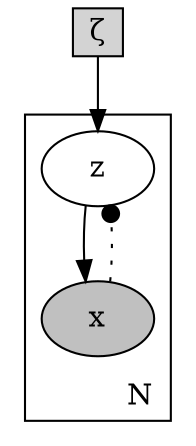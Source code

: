 digraph {
	subgraph cluster_N {
    rankdir=TB;
		label=N; labeljust=r; labelloc=b;
        z -> x;
		z [label="z" fillcolor=white shape=ellipse style=filled];
		x [label="x" fillcolor=grey shape=ellipse style=filled];
        x -> z [style=dotted, arrowhead=dot,];
    }
    n -> z [arrowtail=tee,tailport=s,];
    n [label="ζ", shape=box, width=0.20,height=0.2,style=filled, ];
}
